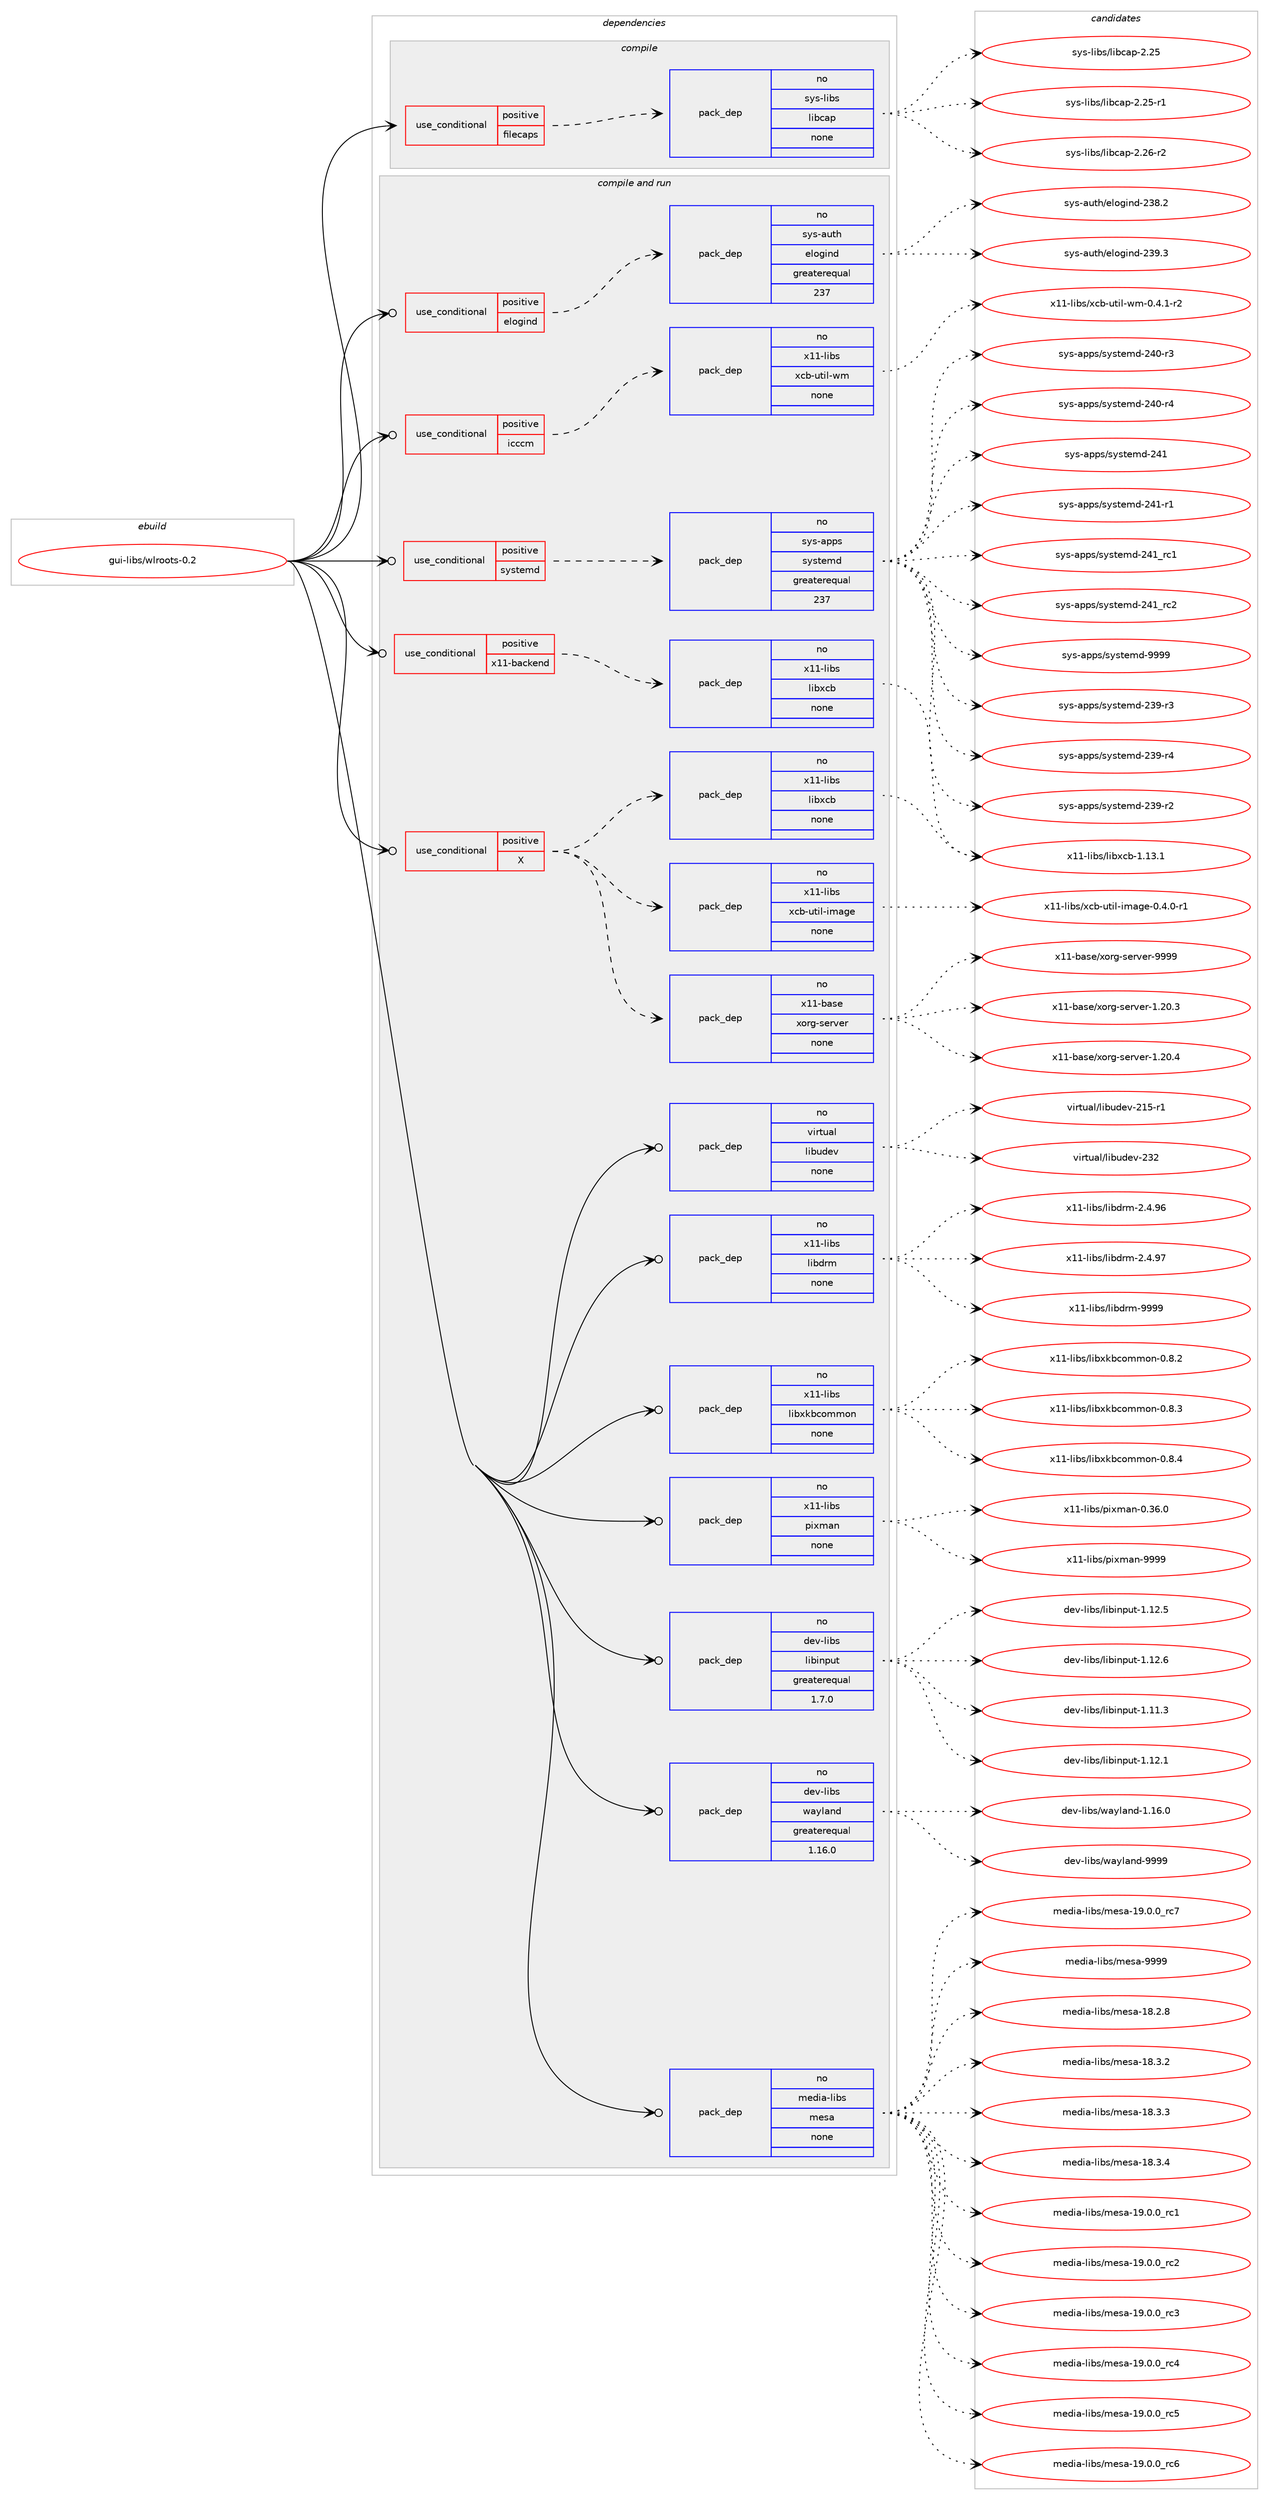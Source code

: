 digraph prolog {

# *************
# Graph options
# *************

newrank=true;
concentrate=true;
compound=true;
graph [rankdir=LR,fontname=Helvetica,fontsize=10,ranksep=1.5];#, ranksep=2.5, nodesep=0.2];
edge  [arrowhead=vee];
node  [fontname=Helvetica,fontsize=10];

# **********
# The ebuild
# **********

subgraph cluster_leftcol {
color=gray;
rank=same;
label=<<i>ebuild</i>>;
id [label="gui-libs/wlroots-0.2", color=red, width=4, href="../gui-libs/wlroots-0.2.svg"];
}

# ****************
# The dependencies
# ****************

subgraph cluster_midcol {
color=gray;
label=<<i>dependencies</i>>;
subgraph cluster_compile {
fillcolor="#eeeeee";
style=filled;
label=<<i>compile</i>>;
subgraph cond428410 {
dependency1569949 [label=<<TABLE BORDER="0" CELLBORDER="1" CELLSPACING="0" CELLPADDING="4"><TR><TD ROWSPAN="3" CELLPADDING="10">use_conditional</TD></TR><TR><TD>positive</TD></TR><TR><TD>filecaps</TD></TR></TABLE>>, shape=none, color=red];
subgraph pack1117250 {
dependency1569950 [label=<<TABLE BORDER="0" CELLBORDER="1" CELLSPACING="0" CELLPADDING="4" WIDTH="220"><TR><TD ROWSPAN="6" CELLPADDING="30">pack_dep</TD></TR><TR><TD WIDTH="110">no</TD></TR><TR><TD>sys-libs</TD></TR><TR><TD>libcap</TD></TR><TR><TD>none</TD></TR><TR><TD></TD></TR></TABLE>>, shape=none, color=blue];
}
dependency1569949:e -> dependency1569950:w [weight=20,style="dashed",arrowhead="vee"];
}
id:e -> dependency1569949:w [weight=20,style="solid",arrowhead="vee"];
}
subgraph cluster_compileandrun {
fillcolor="#eeeeee";
style=filled;
label=<<i>compile and run</i>>;
subgraph cond428411 {
dependency1569951 [label=<<TABLE BORDER="0" CELLBORDER="1" CELLSPACING="0" CELLPADDING="4"><TR><TD ROWSPAN="3" CELLPADDING="10">use_conditional</TD></TR><TR><TD>positive</TD></TR><TR><TD>X</TD></TR></TABLE>>, shape=none, color=red];
subgraph pack1117251 {
dependency1569952 [label=<<TABLE BORDER="0" CELLBORDER="1" CELLSPACING="0" CELLPADDING="4" WIDTH="220"><TR><TD ROWSPAN="6" CELLPADDING="30">pack_dep</TD></TR><TR><TD WIDTH="110">no</TD></TR><TR><TD>x11-base</TD></TR><TR><TD>xorg-server</TD></TR><TR><TD>none</TD></TR><TR><TD></TD></TR></TABLE>>, shape=none, color=blue];
}
dependency1569951:e -> dependency1569952:w [weight=20,style="dashed",arrowhead="vee"];
subgraph pack1117252 {
dependency1569953 [label=<<TABLE BORDER="0" CELLBORDER="1" CELLSPACING="0" CELLPADDING="4" WIDTH="220"><TR><TD ROWSPAN="6" CELLPADDING="30">pack_dep</TD></TR><TR><TD WIDTH="110">no</TD></TR><TR><TD>x11-libs</TD></TR><TR><TD>libxcb</TD></TR><TR><TD>none</TD></TR><TR><TD></TD></TR></TABLE>>, shape=none, color=blue];
}
dependency1569951:e -> dependency1569953:w [weight=20,style="dashed",arrowhead="vee"];
subgraph pack1117253 {
dependency1569954 [label=<<TABLE BORDER="0" CELLBORDER="1" CELLSPACING="0" CELLPADDING="4" WIDTH="220"><TR><TD ROWSPAN="6" CELLPADDING="30">pack_dep</TD></TR><TR><TD WIDTH="110">no</TD></TR><TR><TD>x11-libs</TD></TR><TR><TD>xcb-util-image</TD></TR><TR><TD>none</TD></TR><TR><TD></TD></TR></TABLE>>, shape=none, color=blue];
}
dependency1569951:e -> dependency1569954:w [weight=20,style="dashed",arrowhead="vee"];
}
id:e -> dependency1569951:w [weight=20,style="solid",arrowhead="odotvee"];
subgraph cond428412 {
dependency1569955 [label=<<TABLE BORDER="0" CELLBORDER="1" CELLSPACING="0" CELLPADDING="4"><TR><TD ROWSPAN="3" CELLPADDING="10">use_conditional</TD></TR><TR><TD>positive</TD></TR><TR><TD>elogind</TD></TR></TABLE>>, shape=none, color=red];
subgraph pack1117254 {
dependency1569956 [label=<<TABLE BORDER="0" CELLBORDER="1" CELLSPACING="0" CELLPADDING="4" WIDTH="220"><TR><TD ROWSPAN="6" CELLPADDING="30">pack_dep</TD></TR><TR><TD WIDTH="110">no</TD></TR><TR><TD>sys-auth</TD></TR><TR><TD>elogind</TD></TR><TR><TD>greaterequal</TD></TR><TR><TD>237</TD></TR></TABLE>>, shape=none, color=blue];
}
dependency1569955:e -> dependency1569956:w [weight=20,style="dashed",arrowhead="vee"];
}
id:e -> dependency1569955:w [weight=20,style="solid",arrowhead="odotvee"];
subgraph cond428413 {
dependency1569957 [label=<<TABLE BORDER="0" CELLBORDER="1" CELLSPACING="0" CELLPADDING="4"><TR><TD ROWSPAN="3" CELLPADDING="10">use_conditional</TD></TR><TR><TD>positive</TD></TR><TR><TD>icccm</TD></TR></TABLE>>, shape=none, color=red];
subgraph pack1117255 {
dependency1569958 [label=<<TABLE BORDER="0" CELLBORDER="1" CELLSPACING="0" CELLPADDING="4" WIDTH="220"><TR><TD ROWSPAN="6" CELLPADDING="30">pack_dep</TD></TR><TR><TD WIDTH="110">no</TD></TR><TR><TD>x11-libs</TD></TR><TR><TD>xcb-util-wm</TD></TR><TR><TD>none</TD></TR><TR><TD></TD></TR></TABLE>>, shape=none, color=blue];
}
dependency1569957:e -> dependency1569958:w [weight=20,style="dashed",arrowhead="vee"];
}
id:e -> dependency1569957:w [weight=20,style="solid",arrowhead="odotvee"];
subgraph cond428414 {
dependency1569959 [label=<<TABLE BORDER="0" CELLBORDER="1" CELLSPACING="0" CELLPADDING="4"><TR><TD ROWSPAN="3" CELLPADDING="10">use_conditional</TD></TR><TR><TD>positive</TD></TR><TR><TD>systemd</TD></TR></TABLE>>, shape=none, color=red];
subgraph pack1117256 {
dependency1569960 [label=<<TABLE BORDER="0" CELLBORDER="1" CELLSPACING="0" CELLPADDING="4" WIDTH="220"><TR><TD ROWSPAN="6" CELLPADDING="30">pack_dep</TD></TR><TR><TD WIDTH="110">no</TD></TR><TR><TD>sys-apps</TD></TR><TR><TD>systemd</TD></TR><TR><TD>greaterequal</TD></TR><TR><TD>237</TD></TR></TABLE>>, shape=none, color=blue];
}
dependency1569959:e -> dependency1569960:w [weight=20,style="dashed",arrowhead="vee"];
}
id:e -> dependency1569959:w [weight=20,style="solid",arrowhead="odotvee"];
subgraph cond428415 {
dependency1569961 [label=<<TABLE BORDER="0" CELLBORDER="1" CELLSPACING="0" CELLPADDING="4"><TR><TD ROWSPAN="3" CELLPADDING="10">use_conditional</TD></TR><TR><TD>positive</TD></TR><TR><TD>x11-backend</TD></TR></TABLE>>, shape=none, color=red];
subgraph pack1117257 {
dependency1569962 [label=<<TABLE BORDER="0" CELLBORDER="1" CELLSPACING="0" CELLPADDING="4" WIDTH="220"><TR><TD ROWSPAN="6" CELLPADDING="30">pack_dep</TD></TR><TR><TD WIDTH="110">no</TD></TR><TR><TD>x11-libs</TD></TR><TR><TD>libxcb</TD></TR><TR><TD>none</TD></TR><TR><TD></TD></TR></TABLE>>, shape=none, color=blue];
}
dependency1569961:e -> dependency1569962:w [weight=20,style="dashed",arrowhead="vee"];
}
id:e -> dependency1569961:w [weight=20,style="solid",arrowhead="odotvee"];
subgraph pack1117258 {
dependency1569963 [label=<<TABLE BORDER="0" CELLBORDER="1" CELLSPACING="0" CELLPADDING="4" WIDTH="220"><TR><TD ROWSPAN="6" CELLPADDING="30">pack_dep</TD></TR><TR><TD WIDTH="110">no</TD></TR><TR><TD>dev-libs</TD></TR><TR><TD>libinput</TD></TR><TR><TD>greaterequal</TD></TR><TR><TD>1.7.0</TD></TR></TABLE>>, shape=none, color=blue];
}
id:e -> dependency1569963:w [weight=20,style="solid",arrowhead="odotvee"];
subgraph pack1117259 {
dependency1569964 [label=<<TABLE BORDER="0" CELLBORDER="1" CELLSPACING="0" CELLPADDING="4" WIDTH="220"><TR><TD ROWSPAN="6" CELLPADDING="30">pack_dep</TD></TR><TR><TD WIDTH="110">no</TD></TR><TR><TD>dev-libs</TD></TR><TR><TD>wayland</TD></TR><TR><TD>greaterequal</TD></TR><TR><TD>1.16.0</TD></TR></TABLE>>, shape=none, color=blue];
}
id:e -> dependency1569964:w [weight=20,style="solid",arrowhead="odotvee"];
subgraph pack1117260 {
dependency1569965 [label=<<TABLE BORDER="0" CELLBORDER="1" CELLSPACING="0" CELLPADDING="4" WIDTH="220"><TR><TD ROWSPAN="6" CELLPADDING="30">pack_dep</TD></TR><TR><TD WIDTH="110">no</TD></TR><TR><TD>media-libs</TD></TR><TR><TD>mesa</TD></TR><TR><TD>none</TD></TR><TR><TD></TD></TR></TABLE>>, shape=none, color=blue];
}
id:e -> dependency1569965:w [weight=20,style="solid",arrowhead="odotvee"];
subgraph pack1117261 {
dependency1569966 [label=<<TABLE BORDER="0" CELLBORDER="1" CELLSPACING="0" CELLPADDING="4" WIDTH="220"><TR><TD ROWSPAN="6" CELLPADDING="30">pack_dep</TD></TR><TR><TD WIDTH="110">no</TD></TR><TR><TD>virtual</TD></TR><TR><TD>libudev</TD></TR><TR><TD>none</TD></TR><TR><TD></TD></TR></TABLE>>, shape=none, color=blue];
}
id:e -> dependency1569966:w [weight=20,style="solid",arrowhead="odotvee"];
subgraph pack1117262 {
dependency1569967 [label=<<TABLE BORDER="0" CELLBORDER="1" CELLSPACING="0" CELLPADDING="4" WIDTH="220"><TR><TD ROWSPAN="6" CELLPADDING="30">pack_dep</TD></TR><TR><TD WIDTH="110">no</TD></TR><TR><TD>x11-libs</TD></TR><TR><TD>libdrm</TD></TR><TR><TD>none</TD></TR><TR><TD></TD></TR></TABLE>>, shape=none, color=blue];
}
id:e -> dependency1569967:w [weight=20,style="solid",arrowhead="odotvee"];
subgraph pack1117263 {
dependency1569968 [label=<<TABLE BORDER="0" CELLBORDER="1" CELLSPACING="0" CELLPADDING="4" WIDTH="220"><TR><TD ROWSPAN="6" CELLPADDING="30">pack_dep</TD></TR><TR><TD WIDTH="110">no</TD></TR><TR><TD>x11-libs</TD></TR><TR><TD>libxkbcommon</TD></TR><TR><TD>none</TD></TR><TR><TD></TD></TR></TABLE>>, shape=none, color=blue];
}
id:e -> dependency1569968:w [weight=20,style="solid",arrowhead="odotvee"];
subgraph pack1117264 {
dependency1569969 [label=<<TABLE BORDER="0" CELLBORDER="1" CELLSPACING="0" CELLPADDING="4" WIDTH="220"><TR><TD ROWSPAN="6" CELLPADDING="30">pack_dep</TD></TR><TR><TD WIDTH="110">no</TD></TR><TR><TD>x11-libs</TD></TR><TR><TD>pixman</TD></TR><TR><TD>none</TD></TR><TR><TD></TD></TR></TABLE>>, shape=none, color=blue];
}
id:e -> dependency1569969:w [weight=20,style="solid",arrowhead="odotvee"];
}
subgraph cluster_run {
fillcolor="#eeeeee";
style=filled;
label=<<i>run</i>>;
}
}

# **************
# The candidates
# **************

subgraph cluster_choices {
rank=same;
color=gray;
label=<<i>candidates</i>>;

subgraph choice1117250 {
color=black;
nodesep=1;
choice1151211154510810598115471081059899971124550465053 [label="sys-libs/libcap-2.25", color=red, width=4,href="../sys-libs/libcap-2.25.svg"];
choice11512111545108105981154710810598999711245504650534511449 [label="sys-libs/libcap-2.25-r1", color=red, width=4,href="../sys-libs/libcap-2.25-r1.svg"];
choice11512111545108105981154710810598999711245504650544511450 [label="sys-libs/libcap-2.26-r2", color=red, width=4,href="../sys-libs/libcap-2.26-r2.svg"];
dependency1569950:e -> choice1151211154510810598115471081059899971124550465053:w [style=dotted,weight="100"];
dependency1569950:e -> choice11512111545108105981154710810598999711245504650534511449:w [style=dotted,weight="100"];
dependency1569950:e -> choice11512111545108105981154710810598999711245504650544511450:w [style=dotted,weight="100"];
}
subgraph choice1117251 {
color=black;
nodesep=1;
choice1204949459897115101471201111141034511510111411810111445494650484651 [label="x11-base/xorg-server-1.20.3", color=red, width=4,href="../x11-base/xorg-server-1.20.3.svg"];
choice1204949459897115101471201111141034511510111411810111445494650484652 [label="x11-base/xorg-server-1.20.4", color=red, width=4,href="../x11-base/xorg-server-1.20.4.svg"];
choice120494945989711510147120111114103451151011141181011144557575757 [label="x11-base/xorg-server-9999", color=red, width=4,href="../x11-base/xorg-server-9999.svg"];
dependency1569952:e -> choice1204949459897115101471201111141034511510111411810111445494650484651:w [style=dotted,weight="100"];
dependency1569952:e -> choice1204949459897115101471201111141034511510111411810111445494650484652:w [style=dotted,weight="100"];
dependency1569952:e -> choice120494945989711510147120111114103451151011141181011144557575757:w [style=dotted,weight="100"];
}
subgraph choice1117252 {
color=black;
nodesep=1;
choice120494945108105981154710810598120999845494649514649 [label="x11-libs/libxcb-1.13.1", color=red, width=4,href="../x11-libs/libxcb-1.13.1.svg"];
dependency1569953:e -> choice120494945108105981154710810598120999845494649514649:w [style=dotted,weight="100"];
}
subgraph choice1117253 {
color=black;
nodesep=1;
choice120494945108105981154712099984511711610510845105109971031014548465246484511449 [label="x11-libs/xcb-util-image-0.4.0-r1", color=red, width=4,href="../x11-libs/xcb-util-image-0.4.0-r1.svg"];
dependency1569954:e -> choice120494945108105981154712099984511711610510845105109971031014548465246484511449:w [style=dotted,weight="100"];
}
subgraph choice1117254 {
color=black;
nodesep=1;
choice115121115459711711610447101108111103105110100455051564650 [label="sys-auth/elogind-238.2", color=red, width=4,href="../sys-auth/elogind-238.2.svg"];
choice115121115459711711610447101108111103105110100455051574651 [label="sys-auth/elogind-239.3", color=red, width=4,href="../sys-auth/elogind-239.3.svg"];
dependency1569956:e -> choice115121115459711711610447101108111103105110100455051564650:w [style=dotted,weight="100"];
dependency1569956:e -> choice115121115459711711610447101108111103105110100455051574651:w [style=dotted,weight="100"];
}
subgraph choice1117255 {
color=black;
nodesep=1;
choice1204949451081059811547120999845117116105108451191094548465246494511450 [label="x11-libs/xcb-util-wm-0.4.1-r2", color=red, width=4,href="../x11-libs/xcb-util-wm-0.4.1-r2.svg"];
dependency1569958:e -> choice1204949451081059811547120999845117116105108451191094548465246494511450:w [style=dotted,weight="100"];
}
subgraph choice1117256 {
color=black;
nodesep=1;
choice115121115459711211211547115121115116101109100455051574511450 [label="sys-apps/systemd-239-r2", color=red, width=4,href="../sys-apps/systemd-239-r2.svg"];
choice115121115459711211211547115121115116101109100455051574511451 [label="sys-apps/systemd-239-r3", color=red, width=4,href="../sys-apps/systemd-239-r3.svg"];
choice115121115459711211211547115121115116101109100455051574511452 [label="sys-apps/systemd-239-r4", color=red, width=4,href="../sys-apps/systemd-239-r4.svg"];
choice115121115459711211211547115121115116101109100455052484511451 [label="sys-apps/systemd-240-r3", color=red, width=4,href="../sys-apps/systemd-240-r3.svg"];
choice115121115459711211211547115121115116101109100455052484511452 [label="sys-apps/systemd-240-r4", color=red, width=4,href="../sys-apps/systemd-240-r4.svg"];
choice11512111545971121121154711512111511610110910045505249 [label="sys-apps/systemd-241", color=red, width=4,href="../sys-apps/systemd-241.svg"];
choice115121115459711211211547115121115116101109100455052494511449 [label="sys-apps/systemd-241-r1", color=red, width=4,href="../sys-apps/systemd-241-r1.svg"];
choice11512111545971121121154711512111511610110910045505249951149949 [label="sys-apps/systemd-241_rc1", color=red, width=4,href="../sys-apps/systemd-241_rc1.svg"];
choice11512111545971121121154711512111511610110910045505249951149950 [label="sys-apps/systemd-241_rc2", color=red, width=4,href="../sys-apps/systemd-241_rc2.svg"];
choice1151211154597112112115471151211151161011091004557575757 [label="sys-apps/systemd-9999", color=red, width=4,href="../sys-apps/systemd-9999.svg"];
dependency1569960:e -> choice115121115459711211211547115121115116101109100455051574511450:w [style=dotted,weight="100"];
dependency1569960:e -> choice115121115459711211211547115121115116101109100455051574511451:w [style=dotted,weight="100"];
dependency1569960:e -> choice115121115459711211211547115121115116101109100455051574511452:w [style=dotted,weight="100"];
dependency1569960:e -> choice115121115459711211211547115121115116101109100455052484511451:w [style=dotted,weight="100"];
dependency1569960:e -> choice115121115459711211211547115121115116101109100455052484511452:w [style=dotted,weight="100"];
dependency1569960:e -> choice11512111545971121121154711512111511610110910045505249:w [style=dotted,weight="100"];
dependency1569960:e -> choice115121115459711211211547115121115116101109100455052494511449:w [style=dotted,weight="100"];
dependency1569960:e -> choice11512111545971121121154711512111511610110910045505249951149949:w [style=dotted,weight="100"];
dependency1569960:e -> choice11512111545971121121154711512111511610110910045505249951149950:w [style=dotted,weight="100"];
dependency1569960:e -> choice1151211154597112112115471151211151161011091004557575757:w [style=dotted,weight="100"];
}
subgraph choice1117257 {
color=black;
nodesep=1;
choice120494945108105981154710810598120999845494649514649 [label="x11-libs/libxcb-1.13.1", color=red, width=4,href="../x11-libs/libxcb-1.13.1.svg"];
dependency1569962:e -> choice120494945108105981154710810598120999845494649514649:w [style=dotted,weight="100"];
}
subgraph choice1117258 {
color=black;
nodesep=1;
choice1001011184510810598115471081059810511011211711645494649494651 [label="dev-libs/libinput-1.11.3", color=red, width=4,href="../dev-libs/libinput-1.11.3.svg"];
choice1001011184510810598115471081059810511011211711645494649504649 [label="dev-libs/libinput-1.12.1", color=red, width=4,href="../dev-libs/libinput-1.12.1.svg"];
choice1001011184510810598115471081059810511011211711645494649504653 [label="dev-libs/libinput-1.12.5", color=red, width=4,href="../dev-libs/libinput-1.12.5.svg"];
choice1001011184510810598115471081059810511011211711645494649504654 [label="dev-libs/libinput-1.12.6", color=red, width=4,href="../dev-libs/libinput-1.12.6.svg"];
dependency1569963:e -> choice1001011184510810598115471081059810511011211711645494649494651:w [style=dotted,weight="100"];
dependency1569963:e -> choice1001011184510810598115471081059810511011211711645494649504649:w [style=dotted,weight="100"];
dependency1569963:e -> choice1001011184510810598115471081059810511011211711645494649504653:w [style=dotted,weight="100"];
dependency1569963:e -> choice1001011184510810598115471081059810511011211711645494649504654:w [style=dotted,weight="100"];
}
subgraph choice1117259 {
color=black;
nodesep=1;
choice100101118451081059811547119971211089711010045494649544648 [label="dev-libs/wayland-1.16.0", color=red, width=4,href="../dev-libs/wayland-1.16.0.svg"];
choice10010111845108105981154711997121108971101004557575757 [label="dev-libs/wayland-9999", color=red, width=4,href="../dev-libs/wayland-9999.svg"];
dependency1569964:e -> choice100101118451081059811547119971211089711010045494649544648:w [style=dotted,weight="100"];
dependency1569964:e -> choice10010111845108105981154711997121108971101004557575757:w [style=dotted,weight="100"];
}
subgraph choice1117260 {
color=black;
nodesep=1;
choice109101100105974510810598115471091011159745495646504656 [label="media-libs/mesa-18.2.8", color=red, width=4,href="../media-libs/mesa-18.2.8.svg"];
choice109101100105974510810598115471091011159745495646514650 [label="media-libs/mesa-18.3.2", color=red, width=4,href="../media-libs/mesa-18.3.2.svg"];
choice109101100105974510810598115471091011159745495646514651 [label="media-libs/mesa-18.3.3", color=red, width=4,href="../media-libs/mesa-18.3.3.svg"];
choice109101100105974510810598115471091011159745495646514652 [label="media-libs/mesa-18.3.4", color=red, width=4,href="../media-libs/mesa-18.3.4.svg"];
choice109101100105974510810598115471091011159745495746484648951149949 [label="media-libs/mesa-19.0.0_rc1", color=red, width=4,href="../media-libs/mesa-19.0.0_rc1.svg"];
choice109101100105974510810598115471091011159745495746484648951149950 [label="media-libs/mesa-19.0.0_rc2", color=red, width=4,href="../media-libs/mesa-19.0.0_rc2.svg"];
choice109101100105974510810598115471091011159745495746484648951149951 [label="media-libs/mesa-19.0.0_rc3", color=red, width=4,href="../media-libs/mesa-19.0.0_rc3.svg"];
choice109101100105974510810598115471091011159745495746484648951149952 [label="media-libs/mesa-19.0.0_rc4", color=red, width=4,href="../media-libs/mesa-19.0.0_rc4.svg"];
choice109101100105974510810598115471091011159745495746484648951149953 [label="media-libs/mesa-19.0.0_rc5", color=red, width=4,href="../media-libs/mesa-19.0.0_rc5.svg"];
choice109101100105974510810598115471091011159745495746484648951149954 [label="media-libs/mesa-19.0.0_rc6", color=red, width=4,href="../media-libs/mesa-19.0.0_rc6.svg"];
choice109101100105974510810598115471091011159745495746484648951149955 [label="media-libs/mesa-19.0.0_rc7", color=red, width=4,href="../media-libs/mesa-19.0.0_rc7.svg"];
choice10910110010597451081059811547109101115974557575757 [label="media-libs/mesa-9999", color=red, width=4,href="../media-libs/mesa-9999.svg"];
dependency1569965:e -> choice109101100105974510810598115471091011159745495646504656:w [style=dotted,weight="100"];
dependency1569965:e -> choice109101100105974510810598115471091011159745495646514650:w [style=dotted,weight="100"];
dependency1569965:e -> choice109101100105974510810598115471091011159745495646514651:w [style=dotted,weight="100"];
dependency1569965:e -> choice109101100105974510810598115471091011159745495646514652:w [style=dotted,weight="100"];
dependency1569965:e -> choice109101100105974510810598115471091011159745495746484648951149949:w [style=dotted,weight="100"];
dependency1569965:e -> choice109101100105974510810598115471091011159745495746484648951149950:w [style=dotted,weight="100"];
dependency1569965:e -> choice109101100105974510810598115471091011159745495746484648951149951:w [style=dotted,weight="100"];
dependency1569965:e -> choice109101100105974510810598115471091011159745495746484648951149952:w [style=dotted,weight="100"];
dependency1569965:e -> choice109101100105974510810598115471091011159745495746484648951149953:w [style=dotted,weight="100"];
dependency1569965:e -> choice109101100105974510810598115471091011159745495746484648951149954:w [style=dotted,weight="100"];
dependency1569965:e -> choice109101100105974510810598115471091011159745495746484648951149955:w [style=dotted,weight="100"];
dependency1569965:e -> choice10910110010597451081059811547109101115974557575757:w [style=dotted,weight="100"];
}
subgraph choice1117261 {
color=black;
nodesep=1;
choice118105114116117971084710810598117100101118455049534511449 [label="virtual/libudev-215-r1", color=red, width=4,href="../virtual/libudev-215-r1.svg"];
choice11810511411611797108471081059811710010111845505150 [label="virtual/libudev-232", color=red, width=4,href="../virtual/libudev-232.svg"];
dependency1569966:e -> choice118105114116117971084710810598117100101118455049534511449:w [style=dotted,weight="100"];
dependency1569966:e -> choice11810511411611797108471081059811710010111845505150:w [style=dotted,weight="100"];
}
subgraph choice1117262 {
color=black;
nodesep=1;
choice12049494510810598115471081059810011410945504652465754 [label="x11-libs/libdrm-2.4.96", color=red, width=4,href="../x11-libs/libdrm-2.4.96.svg"];
choice12049494510810598115471081059810011410945504652465755 [label="x11-libs/libdrm-2.4.97", color=red, width=4,href="../x11-libs/libdrm-2.4.97.svg"];
choice1204949451081059811547108105981001141094557575757 [label="x11-libs/libdrm-9999", color=red, width=4,href="../x11-libs/libdrm-9999.svg"];
dependency1569967:e -> choice12049494510810598115471081059810011410945504652465754:w [style=dotted,weight="100"];
dependency1569967:e -> choice12049494510810598115471081059810011410945504652465755:w [style=dotted,weight="100"];
dependency1569967:e -> choice1204949451081059811547108105981001141094557575757:w [style=dotted,weight="100"];
}
subgraph choice1117263 {
color=black;
nodesep=1;
choice1204949451081059811547108105981201079899111109109111110454846564650 [label="x11-libs/libxkbcommon-0.8.2", color=red, width=4,href="../x11-libs/libxkbcommon-0.8.2.svg"];
choice1204949451081059811547108105981201079899111109109111110454846564651 [label="x11-libs/libxkbcommon-0.8.3", color=red, width=4,href="../x11-libs/libxkbcommon-0.8.3.svg"];
choice1204949451081059811547108105981201079899111109109111110454846564652 [label="x11-libs/libxkbcommon-0.8.4", color=red, width=4,href="../x11-libs/libxkbcommon-0.8.4.svg"];
dependency1569968:e -> choice1204949451081059811547108105981201079899111109109111110454846564650:w [style=dotted,weight="100"];
dependency1569968:e -> choice1204949451081059811547108105981201079899111109109111110454846564651:w [style=dotted,weight="100"];
dependency1569968:e -> choice1204949451081059811547108105981201079899111109109111110454846564652:w [style=dotted,weight="100"];
}
subgraph choice1117264 {
color=black;
nodesep=1;
choice12049494510810598115471121051201099711045484651544648 [label="x11-libs/pixman-0.36.0", color=red, width=4,href="../x11-libs/pixman-0.36.0.svg"];
choice1204949451081059811547112105120109971104557575757 [label="x11-libs/pixman-9999", color=red, width=4,href="../x11-libs/pixman-9999.svg"];
dependency1569969:e -> choice12049494510810598115471121051201099711045484651544648:w [style=dotted,weight="100"];
dependency1569969:e -> choice1204949451081059811547112105120109971104557575757:w [style=dotted,weight="100"];
}
}

}
